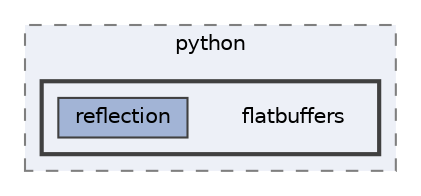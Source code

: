digraph "flatbuffers/python/flatbuffers"
{
 // LATEX_PDF_SIZE
  bgcolor="transparent";
  edge [fontname=Helvetica,fontsize=10,labelfontname=Helvetica,labelfontsize=10];
  node [fontname=Helvetica,fontsize=10,shape=box,height=0.2,width=0.4];
  compound=true
  subgraph clusterdir_92d8b6ca1b865b798f112db961bc0643 {
    graph [ bgcolor="#edf0f7", pencolor="grey50", label="python", fontname=Helvetica,fontsize=10 style="filled,dashed", URL="dir_92d8b6ca1b865b798f112db961bc0643.html",tooltip=""]
  subgraph clusterdir_479afbc770450c4829aca10cf6ed0399 {
    graph [ bgcolor="#edf0f7", pencolor="grey25", label="", fontname=Helvetica,fontsize=10 style="filled,bold", URL="dir_479afbc770450c4829aca10cf6ed0399.html",tooltip=""]
    dir_479afbc770450c4829aca10cf6ed0399 [shape=plaintext, label="flatbuffers"];
  dir_0e06c0fd1772854a38edc1f4db575d01 [label="reflection", fillcolor="#a2b4d6", color="grey25", style="filled", URL="dir_0e06c0fd1772854a38edc1f4db575d01.html",tooltip=""];
  }
  }
}
